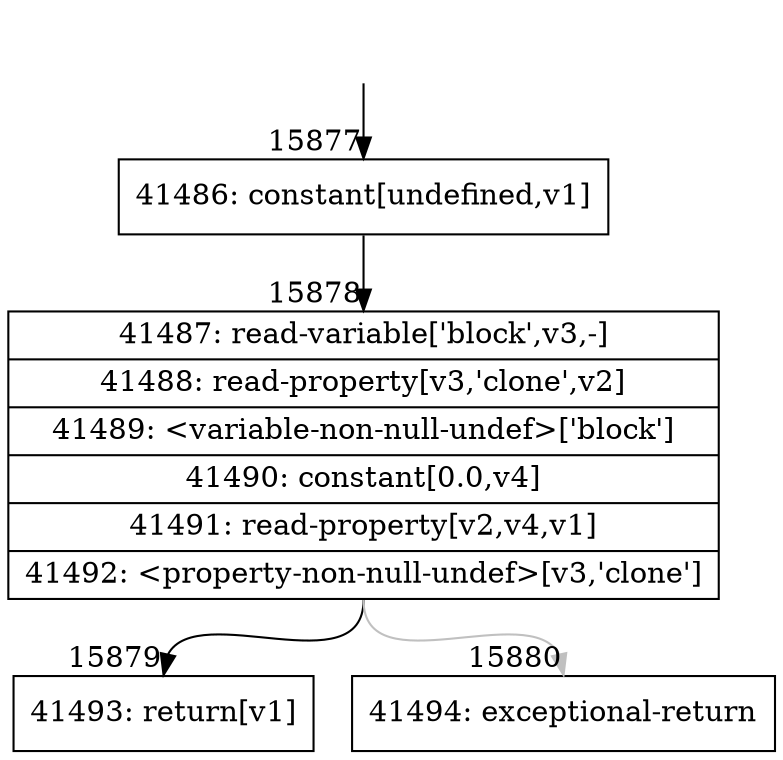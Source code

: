 digraph {
rankdir="TD"
BB_entry1274[shape=none,label=""];
BB_entry1274 -> BB15877 [tailport=s, headport=n, headlabel="    15877"]
BB15877 [shape=record label="{41486: constant[undefined,v1]}" ] 
BB15877 -> BB15878 [tailport=s, headport=n, headlabel="      15878"]
BB15878 [shape=record label="{41487: read-variable['block',v3,-]|41488: read-property[v3,'clone',v2]|41489: \<variable-non-null-undef\>['block']|41490: constant[0.0,v4]|41491: read-property[v2,v4,v1]|41492: \<property-non-null-undef\>[v3,'clone']}" ] 
BB15878 -> BB15879 [tailport=s, headport=n, headlabel="      15879"]
BB15878 -> BB15880 [tailport=s, headport=n, color=gray, headlabel="      15880"]
BB15879 [shape=record label="{41493: return[v1]}" ] 
BB15880 [shape=record label="{41494: exceptional-return}" ] 
//#$~ 27007
}
